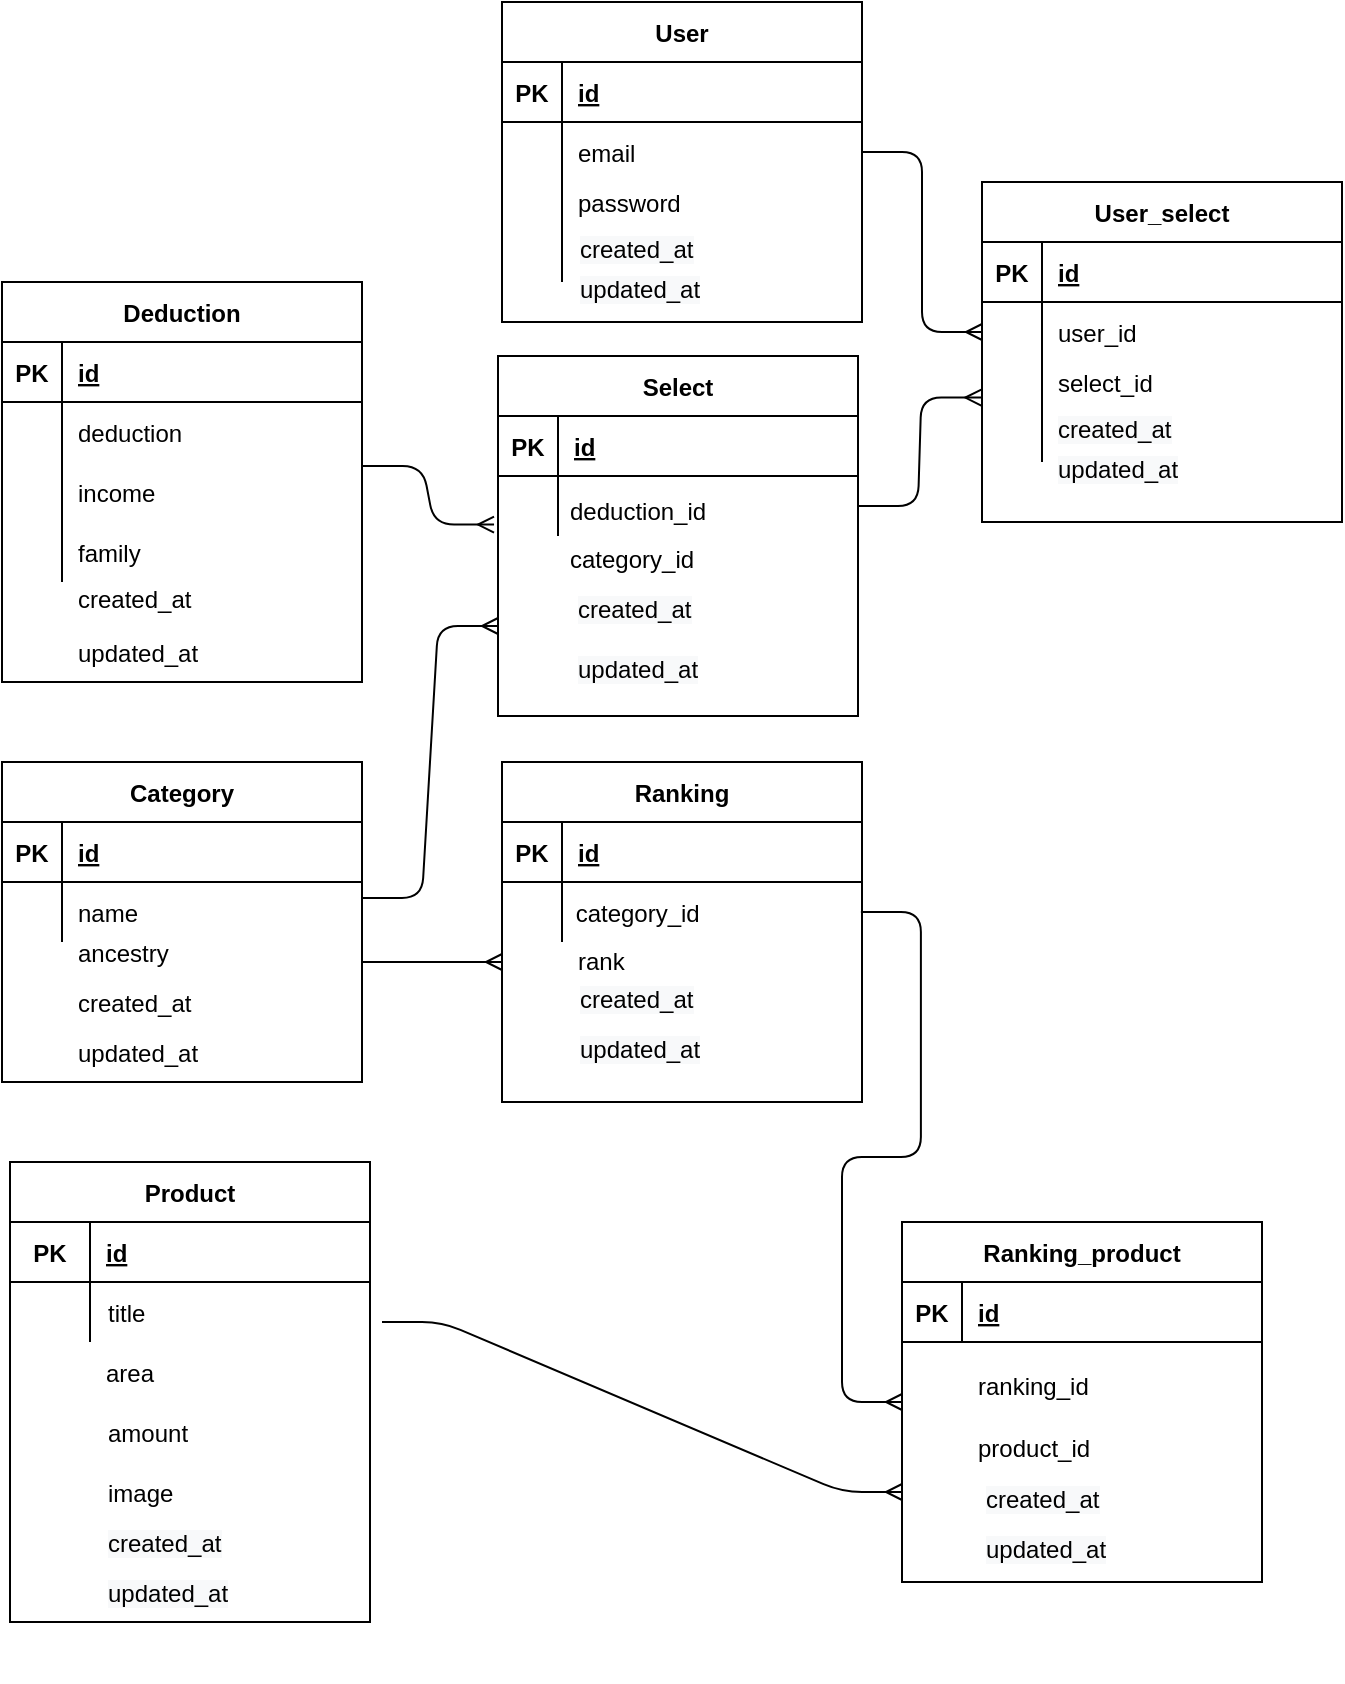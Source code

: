 <mxfile version="14.2.3" type="github" pages="2">
  <diagram id="Sc9eVE7FiQSjsAITGZLR" name="ページ1">
    <mxGraphModel dx="925" dy="511" grid="1" gridSize="10" guides="1" tooltips="1" connect="1" arrows="1" fold="1" page="1" pageScale="1" pageWidth="827" pageHeight="1169" math="0" shadow="0">
      <root>
        <mxCell id="0" />
        <mxCell id="1" parent="0" />
        <mxCell id="hY_BONrY8RX8ZPucwuEK-36" value="" style="group" parent="1" vertex="1" connectable="0">
          <mxGeometry x="30" y="410" width="180" height="190" as="geometry" />
        </mxCell>
        <mxCell id="SePa-RYKo8hvdDxR-s6W-140" value="" style="group" vertex="1" connectable="0" parent="hY_BONrY8RX8ZPucwuEK-36">
          <mxGeometry width="180" height="160" as="geometry" />
        </mxCell>
        <mxCell id="9z4LvnD-65z1aTD6ECzE-81" value="Category" style="shape=table;startSize=30;container=1;collapsible=1;childLayout=tableLayout;fixedRows=1;rowLines=0;fontStyle=1;align=center;resizeLast=1;" parent="SePa-RYKo8hvdDxR-s6W-140" vertex="1">
          <mxGeometry width="180" height="160" as="geometry" />
        </mxCell>
        <mxCell id="9z4LvnD-65z1aTD6ECzE-82" value="" style="shape=partialRectangle;collapsible=0;dropTarget=0;pointerEvents=0;fillColor=none;top=0;left=0;bottom=1;right=0;points=[[0,0.5],[1,0.5]];portConstraint=eastwest;" parent="9z4LvnD-65z1aTD6ECzE-81" vertex="1">
          <mxGeometry y="30" width="180" height="30" as="geometry" />
        </mxCell>
        <mxCell id="9z4LvnD-65z1aTD6ECzE-83" value="PK" style="shape=partialRectangle;connectable=0;fillColor=none;top=0;left=0;bottom=0;right=0;fontStyle=1;overflow=hidden;" parent="9z4LvnD-65z1aTD6ECzE-82" vertex="1">
          <mxGeometry width="30" height="30" as="geometry" />
        </mxCell>
        <mxCell id="9z4LvnD-65z1aTD6ECzE-84" value="id" style="shape=partialRectangle;connectable=0;fillColor=none;top=0;left=0;bottom=0;right=0;align=left;spacingLeft=6;fontStyle=5;overflow=hidden;" parent="9z4LvnD-65z1aTD6ECzE-82" vertex="1">
          <mxGeometry x="30" width="150" height="30" as="geometry" />
        </mxCell>
        <mxCell id="9z4LvnD-65z1aTD6ECzE-85" value="" style="shape=partialRectangle;collapsible=0;dropTarget=0;pointerEvents=0;fillColor=none;top=0;left=0;bottom=0;right=0;points=[[0,0.5],[1,0.5]];portConstraint=eastwest;" parent="9z4LvnD-65z1aTD6ECzE-81" vertex="1">
          <mxGeometry y="60" width="180" height="30" as="geometry" />
        </mxCell>
        <mxCell id="9z4LvnD-65z1aTD6ECzE-86" value="" style="shape=partialRectangle;connectable=0;fillColor=none;top=0;left=0;bottom=0;right=0;editable=1;overflow=hidden;" parent="9z4LvnD-65z1aTD6ECzE-85" vertex="1">
          <mxGeometry width="30" height="30" as="geometry" />
        </mxCell>
        <mxCell id="9z4LvnD-65z1aTD6ECzE-87" value="name" style="shape=partialRectangle;connectable=0;fillColor=none;top=0;left=0;bottom=0;right=0;align=left;spacingLeft=6;overflow=hidden;" parent="9z4LvnD-65z1aTD6ECzE-85" vertex="1">
          <mxGeometry x="30" width="150" height="30" as="geometry" />
        </mxCell>
        <mxCell id="SePa-RYKo8hvdDxR-s6W-6" value="ancestry" style="shape=partialRectangle;connectable=0;fillColor=none;top=0;left=0;bottom=0;right=0;align=left;spacingLeft=6;overflow=hidden;" vertex="1" parent="SePa-RYKo8hvdDxR-s6W-140">
          <mxGeometry x="30" y="80" width="150" height="30" as="geometry" />
        </mxCell>
        <mxCell id="SePa-RYKo8hvdDxR-s6W-8" value="created_at" style="shape=partialRectangle;connectable=0;fillColor=none;top=0;left=0;bottom=0;right=0;align=left;spacingLeft=6;overflow=hidden;" vertex="1" parent="SePa-RYKo8hvdDxR-s6W-140">
          <mxGeometry x="30" y="110" width="150" height="20" as="geometry" />
        </mxCell>
        <mxCell id="SePa-RYKo8hvdDxR-s6W-9" value="updated_at" style="shape=partialRectangle;connectable=0;fillColor=none;top=0;left=0;bottom=0;right=0;align=left;spacingLeft=6;overflow=hidden;" vertex="1" parent="SePa-RYKo8hvdDxR-s6W-140">
          <mxGeometry x="30" y="135" width="150" height="20" as="geometry" />
        </mxCell>
        <mxCell id="hY_BONrY8RX8ZPucwuEK-45" value="" style="edgeStyle=entityRelationEdgeStyle;fontSize=12;html=1;endArrow=ERmany;" parent="1" edge="1">
          <mxGeometry width="100" height="100" relative="1" as="geometry">
            <mxPoint x="210" y="510" as="sourcePoint" />
            <mxPoint x="280" y="510" as="targetPoint" />
          </mxGeometry>
        </mxCell>
        <mxCell id="hY_BONrY8RX8ZPucwuEK-59" value="" style="edgeStyle=entityRelationEdgeStyle;fontSize=12;html=1;endArrow=ERmany;entryX=0;entryY=0.75;entryDx=0;entryDy=0;" parent="1" target="SePa-RYKo8hvdDxR-s6W-34" edge="1">
          <mxGeometry width="100" height="100" relative="1" as="geometry">
            <mxPoint x="220" y="690" as="sourcePoint" />
            <mxPoint x="390" y="710" as="targetPoint" />
          </mxGeometry>
        </mxCell>
        <mxCell id="hY_BONrY8RX8ZPucwuEK-77" value="" style="group" parent="1" vertex="1" connectable="0">
          <mxGeometry x="35" y="610" width="180" height="260" as="geometry" />
        </mxCell>
        <mxCell id="SePa-RYKo8hvdDxR-s6W-139" value="" style="group" vertex="1" connectable="0" parent="hY_BONrY8RX8ZPucwuEK-77">
          <mxGeometry x="-1" width="181" height="232" as="geometry" />
        </mxCell>
        <mxCell id="hY_BONrY8RX8ZPucwuEK-67" value="Product" style="shape=table;startSize=30;container=1;collapsible=1;childLayout=tableLayout;fixedRows=1;rowLines=0;fontStyle=1;align=center;resizeLast=1;" parent="SePa-RYKo8hvdDxR-s6W-139" vertex="1">
          <mxGeometry width="180" height="230" as="geometry" />
        </mxCell>
        <mxCell id="hY_BONrY8RX8ZPucwuEK-68" value="" style="shape=partialRectangle;collapsible=0;dropTarget=0;pointerEvents=0;fillColor=none;top=0;left=0;bottom=1;right=0;points=[[0,0.5],[1,0.5]];portConstraint=eastwest;" parent="hY_BONrY8RX8ZPucwuEK-67" vertex="1">
          <mxGeometry y="30" width="180" height="30" as="geometry" />
        </mxCell>
        <mxCell id="hY_BONrY8RX8ZPucwuEK-69" value="PK" style="shape=partialRectangle;connectable=0;fillColor=none;top=0;left=0;bottom=0;right=0;fontStyle=1;overflow=hidden;" parent="hY_BONrY8RX8ZPucwuEK-68" vertex="1">
          <mxGeometry width="40" height="30" as="geometry" />
        </mxCell>
        <mxCell id="hY_BONrY8RX8ZPucwuEK-70" value="id" style="shape=partialRectangle;connectable=0;fillColor=none;top=0;left=0;bottom=0;right=0;align=left;spacingLeft=6;fontStyle=5;overflow=hidden;" parent="hY_BONrY8RX8ZPucwuEK-68" vertex="1">
          <mxGeometry x="40" width="140" height="30" as="geometry" />
        </mxCell>
        <mxCell id="hY_BONrY8RX8ZPucwuEK-71" value="" style="shape=partialRectangle;collapsible=0;dropTarget=0;pointerEvents=0;fillColor=none;top=0;left=0;bottom=0;right=0;points=[[0,0.5],[1,0.5]];portConstraint=eastwest;" parent="hY_BONrY8RX8ZPucwuEK-67" vertex="1">
          <mxGeometry y="60" width="180" height="30" as="geometry" />
        </mxCell>
        <mxCell id="hY_BONrY8RX8ZPucwuEK-72" value="" style="shape=partialRectangle;connectable=0;fillColor=none;top=0;left=0;bottom=0;right=0;editable=1;overflow=hidden;" parent="hY_BONrY8RX8ZPucwuEK-71" vertex="1">
          <mxGeometry width="40" height="30" as="geometry" />
        </mxCell>
        <mxCell id="hY_BONrY8RX8ZPucwuEK-73" value="" style="shape=partialRectangle;connectable=0;fillColor=none;top=0;left=0;bottom=0;right=0;align=left;spacingLeft=6;overflow=hidden;" parent="hY_BONrY8RX8ZPucwuEK-71" vertex="1">
          <mxGeometry x="40" width="140" height="30" as="geometry" />
        </mxCell>
        <mxCell id="hY_BONrY8RX8ZPucwuEK-74" value="area" style="shape=partialRectangle;connectable=0;fillColor=none;top=0;left=0;bottom=0;right=0;align=left;spacingLeft=6;overflow=hidden;" parent="SePa-RYKo8hvdDxR-s6W-139" vertex="1">
          <mxGeometry x="40" y="90" width="140" height="30" as="geometry" />
        </mxCell>
        <mxCell id="hY_BONrY8RX8ZPucwuEK-75" value="amount" style="shape=partialRectangle;connectable=0;fillColor=none;top=0;left=0;bottom=0;right=0;align=left;spacingLeft=6;overflow=hidden;" parent="SePa-RYKo8hvdDxR-s6W-139" vertex="1">
          <mxGeometry x="41" y="120" width="140" height="30" as="geometry" />
        </mxCell>
        <mxCell id="hY_BONrY8RX8ZPucwuEK-76" value="image" style="shape=partialRectangle;connectable=0;fillColor=none;top=0;left=0;bottom=0;right=0;align=left;spacingLeft=6;overflow=hidden;" parent="SePa-RYKo8hvdDxR-s6W-139" vertex="1">
          <mxGeometry x="41" y="150" width="140" height="30" as="geometry" />
        </mxCell>
        <mxCell id="hY_BONrY8RX8ZPucwuEK-79" value="title" style="shape=partialRectangle;connectable=0;fillColor=none;top=0;left=0;bottom=0;right=0;align=left;spacingLeft=6;overflow=hidden;" parent="SePa-RYKo8hvdDxR-s6W-139" vertex="1">
          <mxGeometry x="41" y="60" width="140" height="30" as="geometry" />
        </mxCell>
        <mxCell id="SePa-RYKo8hvdDxR-s6W-132" value="&lt;meta charset=&quot;utf-8&quot;&gt;&lt;span style=&quot;color: rgb(0, 0, 0); font-family: helvetica; font-size: 12px; font-style: normal; font-weight: 400; letter-spacing: normal; text-align: left; text-indent: 0px; text-transform: none; word-spacing: 0px; background-color: rgb(248, 249, 250); display: inline; float: none;&quot;&gt;created_at&lt;/span&gt;" style="text;whiteSpace=wrap;html=1;" vertex="1" parent="SePa-RYKo8hvdDxR-s6W-139">
          <mxGeometry x="47" y="177" width="80" height="30" as="geometry" />
        </mxCell>
        <mxCell id="SePa-RYKo8hvdDxR-s6W-133" value="&lt;span style=&quot;color: rgb(0 , 0 , 0) ; font-family: &amp;#34;helvetica&amp;#34; ; font-size: 12px ; font-style: normal ; font-weight: 400 ; letter-spacing: normal ; text-align: left ; text-indent: 0px ; text-transform: none ; word-spacing: 0px ; background-color: rgb(248 , 249 , 250) ; display: inline ; float: none&quot;&gt;updated_at&lt;/span&gt;" style="text;whiteSpace=wrap;html=1;" vertex="1" parent="SePa-RYKo8hvdDxR-s6W-139">
          <mxGeometry x="47" y="202" width="80" height="30" as="geometry" />
        </mxCell>
        <mxCell id="SePa-RYKo8hvdDxR-s6W-43" value="" style="group" vertex="1" connectable="0" parent="1">
          <mxGeometry x="480" y="650" width="180" height="170" as="geometry" />
        </mxCell>
        <mxCell id="SePa-RYKo8hvdDxR-s6W-45" value="" style="group" vertex="1" connectable="0" parent="SePa-RYKo8hvdDxR-s6W-43">
          <mxGeometry y="-10" width="180" height="180" as="geometry" />
        </mxCell>
        <mxCell id="SePa-RYKo8hvdDxR-s6W-33" value="" style="group" vertex="1" connectable="0" parent="SePa-RYKo8hvdDxR-s6W-45">
          <mxGeometry y="30" width="180" height="109" as="geometry" />
        </mxCell>
        <mxCell id="SePa-RYKo8hvdDxR-s6W-41" value="ranking_id" style="shape=partialRectangle;connectable=0;fillColor=none;top=0;left=0;bottom=0;right=0;align=left;spacingLeft=6;overflow=hidden;" vertex="1" parent="SePa-RYKo8hvdDxR-s6W-33">
          <mxGeometry x="30" y="39.635" width="150" height="23.357" as="geometry" />
        </mxCell>
        <mxCell id="SePa-RYKo8hvdDxR-s6W-42" value="product_id" style="shape=partialRectangle;connectable=0;fillColor=none;top=0;left=0;bottom=0;right=0;align=left;spacingLeft=6;overflow=hidden;" vertex="1" parent="SePa-RYKo8hvdDxR-s6W-33">
          <mxGeometry x="30" y="70.85" width="150" height="23.357" as="geometry" />
        </mxCell>
        <mxCell id="SePa-RYKo8hvdDxR-s6W-34" value="Ranking_product" style="shape=table;startSize=30;container=1;collapsible=1;childLayout=tableLayout;fixedRows=1;rowLines=0;fontStyle=1;align=center;resizeLast=1;" vertex="1" parent="SePa-RYKo8hvdDxR-s6W-45">
          <mxGeometry width="180" height="180" as="geometry" />
        </mxCell>
        <mxCell id="SePa-RYKo8hvdDxR-s6W-35" value="" style="shape=partialRectangle;collapsible=0;dropTarget=0;pointerEvents=0;fillColor=none;top=0;left=0;bottom=1;right=0;points=[[0,0.5],[1,0.5]];portConstraint=eastwest;" vertex="1" parent="SePa-RYKo8hvdDxR-s6W-34">
          <mxGeometry y="30" width="180" height="30" as="geometry" />
        </mxCell>
        <mxCell id="SePa-RYKo8hvdDxR-s6W-36" value="PK" style="shape=partialRectangle;connectable=0;fillColor=none;top=0;left=0;bottom=0;right=0;fontStyle=1;overflow=hidden;" vertex="1" parent="SePa-RYKo8hvdDxR-s6W-35">
          <mxGeometry width="30" height="30" as="geometry" />
        </mxCell>
        <mxCell id="SePa-RYKo8hvdDxR-s6W-37" value="id" style="shape=partialRectangle;connectable=0;fillColor=none;top=0;left=0;bottom=0;right=0;align=left;spacingLeft=6;fontStyle=5;overflow=hidden;" vertex="1" parent="SePa-RYKo8hvdDxR-s6W-35">
          <mxGeometry x="30" width="150" height="30" as="geometry" />
        </mxCell>
        <mxCell id="SePa-RYKo8hvdDxR-s6W-125" value="&lt;meta charset=&quot;utf-8&quot;&gt;&lt;span style=&quot;color: rgb(0, 0, 0); font-family: helvetica; font-size: 12px; font-style: normal; font-weight: 400; letter-spacing: normal; text-align: left; text-indent: 0px; text-transform: none; word-spacing: 0px; background-color: rgb(248, 249, 250); display: inline; float: none;&quot;&gt;created_at&lt;/span&gt;" style="text;whiteSpace=wrap;html=1;" vertex="1" parent="SePa-RYKo8hvdDxR-s6W-45">
          <mxGeometry x="40" y="125" width="80" height="30" as="geometry" />
        </mxCell>
        <mxCell id="SePa-RYKo8hvdDxR-s6W-126" value="&lt;span style=&quot;color: rgb(0 , 0 , 0) ; font-family: &amp;#34;helvetica&amp;#34; ; font-size: 12px ; font-style: normal ; font-weight: 400 ; letter-spacing: normal ; text-align: left ; text-indent: 0px ; text-transform: none ; word-spacing: 0px ; background-color: rgb(248 , 249 , 250) ; display: inline ; float: none&quot;&gt;updated_at&lt;/span&gt;" style="text;whiteSpace=wrap;html=1;" vertex="1" parent="SePa-RYKo8hvdDxR-s6W-45">
          <mxGeometry x="40" y="150" width="80" height="30" as="geometry" />
        </mxCell>
        <mxCell id="SePa-RYKo8hvdDxR-s6W-47" value="" style="edgeStyle=entityRelationEdgeStyle;fontSize=12;html=1;endArrow=ERmany;entryX=0;entryY=0.5;entryDx=0;entryDy=0;" edge="1" parent="1" source="hY_BONrY8RX8ZPucwuEK-41" target="SePa-RYKo8hvdDxR-s6W-34">
          <mxGeometry width="100" height="100" relative="1" as="geometry">
            <mxPoint x="380" y="560" as="sourcePoint" />
            <mxPoint x="630" y="475" as="targetPoint" />
          </mxGeometry>
        </mxCell>
        <mxCell id="SePa-RYKo8hvdDxR-s6W-49" value="" style="group" vertex="1" connectable="0" parent="1">
          <mxGeometry x="30" y="170" width="180" height="200" as="geometry" />
        </mxCell>
        <mxCell id="SePa-RYKo8hvdDxR-s6W-50" value="Deduction" style="shape=table;startSize=30;container=1;collapsible=1;childLayout=tableLayout;fixedRows=1;rowLines=0;fontStyle=1;align=center;resizeLast=1;" vertex="1" parent="SePa-RYKo8hvdDxR-s6W-49">
          <mxGeometry width="180" height="200" as="geometry" />
        </mxCell>
        <mxCell id="SePa-RYKo8hvdDxR-s6W-51" value="" style="shape=partialRectangle;collapsible=0;dropTarget=0;pointerEvents=0;fillColor=none;top=0;left=0;bottom=1;right=0;points=[[0,0.5],[1,0.5]];portConstraint=eastwest;" vertex="1" parent="SePa-RYKo8hvdDxR-s6W-50">
          <mxGeometry y="30" width="180" height="30" as="geometry" />
        </mxCell>
        <mxCell id="SePa-RYKo8hvdDxR-s6W-52" value="PK" style="shape=partialRectangle;connectable=0;fillColor=none;top=0;left=0;bottom=0;right=0;fontStyle=1;overflow=hidden;" vertex="1" parent="SePa-RYKo8hvdDxR-s6W-51">
          <mxGeometry width="30" height="30" as="geometry" />
        </mxCell>
        <mxCell id="SePa-RYKo8hvdDxR-s6W-53" value="id" style="shape=partialRectangle;connectable=0;fillColor=none;top=0;left=0;bottom=0;right=0;align=left;spacingLeft=6;fontStyle=5;overflow=hidden;" vertex="1" parent="SePa-RYKo8hvdDxR-s6W-51">
          <mxGeometry x="30" width="150" height="30" as="geometry" />
        </mxCell>
        <mxCell id="SePa-RYKo8hvdDxR-s6W-54" value="" style="shape=partialRectangle;collapsible=0;dropTarget=0;pointerEvents=0;fillColor=none;top=0;left=0;bottom=0;right=0;points=[[0,0.5],[1,0.5]];portConstraint=eastwest;" vertex="1" parent="SePa-RYKo8hvdDxR-s6W-50">
          <mxGeometry y="60" width="180" height="30" as="geometry" />
        </mxCell>
        <mxCell id="SePa-RYKo8hvdDxR-s6W-55" value="" style="shape=partialRectangle;connectable=0;fillColor=none;top=0;left=0;bottom=0;right=0;editable=1;overflow=hidden;" vertex="1" parent="SePa-RYKo8hvdDxR-s6W-54">
          <mxGeometry width="30" height="30" as="geometry" />
        </mxCell>
        <mxCell id="SePa-RYKo8hvdDxR-s6W-56" value="deduction" style="shape=partialRectangle;connectable=0;fillColor=none;top=0;left=0;bottom=0;right=0;align=left;spacingLeft=6;overflow=hidden;" vertex="1" parent="SePa-RYKo8hvdDxR-s6W-54">
          <mxGeometry x="30" width="150" height="30" as="geometry" />
        </mxCell>
        <mxCell id="SePa-RYKo8hvdDxR-s6W-57" value="" style="shape=partialRectangle;collapsible=0;dropTarget=0;pointerEvents=0;fillColor=none;top=0;left=0;bottom=0;right=0;points=[[0,0.5],[1,0.5]];portConstraint=eastwest;" vertex="1" parent="SePa-RYKo8hvdDxR-s6W-50">
          <mxGeometry y="90" width="180" height="30" as="geometry" />
        </mxCell>
        <mxCell id="SePa-RYKo8hvdDxR-s6W-58" value="" style="shape=partialRectangle;connectable=0;fillColor=none;top=0;left=0;bottom=0;right=0;editable=1;overflow=hidden;" vertex="1" parent="SePa-RYKo8hvdDxR-s6W-57">
          <mxGeometry width="30" height="30" as="geometry" />
        </mxCell>
        <mxCell id="SePa-RYKo8hvdDxR-s6W-59" value="income" style="shape=partialRectangle;connectable=0;fillColor=none;top=0;left=0;bottom=0;right=0;align=left;spacingLeft=6;overflow=hidden;" vertex="1" parent="SePa-RYKo8hvdDxR-s6W-57">
          <mxGeometry x="30" width="150" height="30" as="geometry" />
        </mxCell>
        <mxCell id="SePa-RYKo8hvdDxR-s6W-60" value="" style="shape=partialRectangle;collapsible=0;dropTarget=0;pointerEvents=0;fillColor=none;top=0;left=0;bottom=0;right=0;points=[[0,0.5],[1,0.5]];portConstraint=eastwest;" vertex="1" parent="SePa-RYKo8hvdDxR-s6W-50">
          <mxGeometry y="120" width="180" height="30" as="geometry" />
        </mxCell>
        <mxCell id="SePa-RYKo8hvdDxR-s6W-61" value="" style="shape=partialRectangle;connectable=0;fillColor=none;top=0;left=0;bottom=0;right=0;editable=1;overflow=hidden;" vertex="1" parent="SePa-RYKo8hvdDxR-s6W-60">
          <mxGeometry width="30" height="30" as="geometry" />
        </mxCell>
        <mxCell id="SePa-RYKo8hvdDxR-s6W-62" value="" style="shape=partialRectangle;connectable=0;fillColor=none;top=0;left=0;bottom=0;right=0;align=left;spacingLeft=6;overflow=hidden;" vertex="1" parent="SePa-RYKo8hvdDxR-s6W-60">
          <mxGeometry x="30" width="150" height="30" as="geometry" />
        </mxCell>
        <mxCell id="SePa-RYKo8hvdDxR-s6W-63" value="" style="shape=partialRectangle;collapsible=0;dropTarget=0;pointerEvents=0;fillColor=none;top=0;left=0;bottom=0;right=0;points=[[0,0.5],[1,0.5]];portConstraint=eastwest;" vertex="1" parent="SePa-RYKo8hvdDxR-s6W-49">
          <mxGeometry y="120" width="180" height="30" as="geometry" />
        </mxCell>
        <mxCell id="SePa-RYKo8hvdDxR-s6W-64" value="" style="shape=partialRectangle;connectable=0;fillColor=none;top=0;left=0;bottom=0;right=0;editable=1;overflow=hidden;" vertex="1" parent="SePa-RYKo8hvdDxR-s6W-63">
          <mxGeometry width="30" height="30" as="geometry" />
        </mxCell>
        <mxCell id="SePa-RYKo8hvdDxR-s6W-65" value="family" style="shape=partialRectangle;connectable=0;fillColor=none;top=0;left=0;bottom=0;right=0;align=left;spacingLeft=6;overflow=hidden;" vertex="1" parent="SePa-RYKo8hvdDxR-s6W-63">
          <mxGeometry x="30" width="150" height="30" as="geometry" />
        </mxCell>
        <mxCell id="SePa-RYKo8hvdDxR-s6W-66" value="" style="shape=partialRectangle;collapsible=0;dropTarget=0;pointerEvents=0;fillColor=none;top=0;left=0;bottom=0;right=0;points=[[0,0.5],[1,0.5]];portConstraint=eastwest;" vertex="1" parent="SePa-RYKo8hvdDxR-s6W-49">
          <mxGeometry y="150" width="180" height="30" as="geometry" />
        </mxCell>
        <mxCell id="SePa-RYKo8hvdDxR-s6W-67" value="" style="shape=partialRectangle;connectable=0;fillColor=none;top=0;left=0;bottom=0;right=0;editable=1;overflow=hidden;" vertex="1" parent="SePa-RYKo8hvdDxR-s6W-66">
          <mxGeometry width="30" height="30" as="geometry" />
        </mxCell>
        <mxCell id="SePa-RYKo8hvdDxR-s6W-68" value="created_at" style="shape=partialRectangle;connectable=0;fillColor=none;top=0;left=0;bottom=0;right=0;align=left;spacingLeft=6;overflow=hidden;" vertex="1" parent="SePa-RYKo8hvdDxR-s6W-66">
          <mxGeometry x="30" y="-7" width="150" height="30" as="geometry" />
        </mxCell>
        <mxCell id="SePa-RYKo8hvdDxR-s6W-69" value="" style="shape=partialRectangle;collapsible=0;dropTarget=0;pointerEvents=0;fillColor=none;top=0;left=0;bottom=0;right=0;points=[[0,0.5],[1,0.5]];portConstraint=eastwest;" vertex="1" parent="SePa-RYKo8hvdDxR-s6W-49">
          <mxGeometry y="170" width="180" height="30" as="geometry" />
        </mxCell>
        <mxCell id="SePa-RYKo8hvdDxR-s6W-70" value="" style="shape=partialRectangle;connectable=0;fillColor=none;top=0;left=0;bottom=0;right=0;editable=1;overflow=hidden;" vertex="1" parent="SePa-RYKo8hvdDxR-s6W-69">
          <mxGeometry width="30" height="30" as="geometry" />
        </mxCell>
        <mxCell id="SePa-RYKo8hvdDxR-s6W-71" value="updated_at" style="shape=partialRectangle;connectable=0;fillColor=none;top=0;left=0;bottom=0;right=0;align=left;spacingLeft=6;overflow=hidden;" vertex="1" parent="SePa-RYKo8hvdDxR-s6W-69">
          <mxGeometry x="30" width="150" height="30" as="geometry" />
        </mxCell>
        <mxCell id="SePa-RYKo8hvdDxR-s6W-72" value="" style="edgeStyle=entityRelationEdgeStyle;fontSize=12;html=1;endArrow=ERmany;entryX=0;entryY=0.75;entryDx=0;entryDy=0;" edge="1" parent="1" target="hY_BONrY8RX8ZPucwuEK-28">
          <mxGeometry width="100" height="100" relative="1" as="geometry">
            <mxPoint x="210" y="478" as="sourcePoint" />
            <mxPoint x="650" y="465" as="targetPoint" />
          </mxGeometry>
        </mxCell>
        <mxCell id="SePa-RYKo8hvdDxR-s6W-73" value="" style="edgeStyle=entityRelationEdgeStyle;fontSize=12;html=1;endArrow=ERmany;entryX=-0.011;entryY=0.81;entryDx=0;entryDy=0;exitX=1.002;exitY=0.065;exitDx=0;exitDy=0;exitPerimeter=0;entryPerimeter=0;" edge="1" parent="1" source="SePa-RYKo8hvdDxR-s6W-57" target="hY_BONrY8RX8ZPucwuEK-32">
          <mxGeometry width="100" height="100" relative="1" as="geometry">
            <mxPoint x="560" y="410" as="sourcePoint" />
            <mxPoint x="614" y="257" as="targetPoint" />
          </mxGeometry>
        </mxCell>
        <mxCell id="SePa-RYKo8hvdDxR-s6W-74" value="" style="group" vertex="1" connectable="0" parent="1">
          <mxGeometry x="276" y="207" width="182" height="180" as="geometry" />
        </mxCell>
        <mxCell id="SePa-RYKo8hvdDxR-s6W-31" value="" style="group" vertex="1" connectable="0" parent="SePa-RYKo8hvdDxR-s6W-74">
          <mxGeometry y="-10" width="180" height="183" as="geometry" />
        </mxCell>
        <mxCell id="hY_BONrY8RX8ZPucwuEK-35" value="deduction_id" style="shape=partialRectangle;connectable=0;fillColor=none;top=0;left=0;bottom=0;right=0;align=left;spacingLeft=6;overflow=hidden;" parent="SePa-RYKo8hvdDxR-s6W-31" vertex="1">
          <mxGeometry x="30" y="69.714" width="150" height="34.286" as="geometry" />
        </mxCell>
        <mxCell id="hY_BONrY8RX8ZPucwuEK-46" value="category_id" style="shape=partialRectangle;connectable=0;fillColor=none;top=0;left=0;bottom=0;right=0;align=left;spacingLeft=6;overflow=hidden;" parent="SePa-RYKo8hvdDxR-s6W-31" vertex="1">
          <mxGeometry x="30" y="94" width="150" height="34.286" as="geometry" />
        </mxCell>
        <mxCell id="SePa-RYKo8hvdDxR-s6W-93" value="&lt;meta charset=&quot;utf-8&quot;&gt;&lt;span style=&quot;color: rgb(0, 0, 0); font-family: helvetica; font-size: 12px; font-style: normal; font-weight: 400; letter-spacing: normal; text-align: left; text-indent: 0px; text-transform: none; word-spacing: 0px; background-color: rgb(248, 249, 250); display: inline; float: none;&quot;&gt;updated_at&lt;/span&gt;" style="text;whiteSpace=wrap;html=1;" vertex="1" parent="SePa-RYKo8hvdDxR-s6W-31">
          <mxGeometry x="40" y="153" width="90" height="30" as="geometry" />
        </mxCell>
        <mxCell id="SePa-RYKo8hvdDxR-s6W-94" value="&lt;span style=&quot;color: rgb(0 , 0 , 0) ; font-family: &amp;#34;helvetica&amp;#34; ; font-size: 12px ; font-style: normal ; font-weight: 400 ; letter-spacing: normal ; text-align: left ; text-indent: 0px ; text-transform: none ; word-spacing: 0px ; background-color: rgb(248 , 249 , 250) ; display: inline ; float: none&quot;&gt;created_at&lt;/span&gt;" style="text;whiteSpace=wrap;html=1;" vertex="1" parent="SePa-RYKo8hvdDxR-s6W-31">
          <mxGeometry x="40" y="123" width="90" height="30" as="geometry" />
        </mxCell>
        <mxCell id="hY_BONrY8RX8ZPucwuEK-28" value="Select" style="shape=table;startSize=30;container=1;collapsible=1;childLayout=tableLayout;fixedRows=1;rowLines=0;fontStyle=1;align=center;resizeLast=1;" parent="SePa-RYKo8hvdDxR-s6W-74" vertex="1">
          <mxGeometry x="2" width="180" height="180" as="geometry" />
        </mxCell>
        <mxCell id="hY_BONrY8RX8ZPucwuEK-29" value="" style="shape=partialRectangle;collapsible=0;dropTarget=0;pointerEvents=0;fillColor=none;top=0;left=0;bottom=1;right=0;points=[[0,0.5],[1,0.5]];portConstraint=eastwest;" parent="hY_BONrY8RX8ZPucwuEK-28" vertex="1">
          <mxGeometry y="30" width="180" height="30" as="geometry" />
        </mxCell>
        <mxCell id="hY_BONrY8RX8ZPucwuEK-30" value="PK" style="shape=partialRectangle;connectable=0;fillColor=none;top=0;left=0;bottom=0;right=0;fontStyle=1;overflow=hidden;" parent="hY_BONrY8RX8ZPucwuEK-29" vertex="1">
          <mxGeometry width="30" height="30" as="geometry" />
        </mxCell>
        <mxCell id="hY_BONrY8RX8ZPucwuEK-31" value="id" style="shape=partialRectangle;connectable=0;fillColor=none;top=0;left=0;bottom=0;right=0;align=left;spacingLeft=6;fontStyle=5;overflow=hidden;" parent="hY_BONrY8RX8ZPucwuEK-29" vertex="1">
          <mxGeometry x="30" width="150" height="30" as="geometry" />
        </mxCell>
        <mxCell id="hY_BONrY8RX8ZPucwuEK-32" value="" style="shape=partialRectangle;collapsible=0;dropTarget=0;pointerEvents=0;fillColor=none;top=0;left=0;bottom=0;right=0;points=[[0,0.5],[1,0.5]];portConstraint=eastwest;" parent="hY_BONrY8RX8ZPucwuEK-28" vertex="1">
          <mxGeometry y="60" width="180" height="30" as="geometry" />
        </mxCell>
        <mxCell id="hY_BONrY8RX8ZPucwuEK-33" value="" style="shape=partialRectangle;connectable=0;fillColor=none;top=0;left=0;bottom=0;right=0;editable=1;overflow=hidden;" parent="hY_BONrY8RX8ZPucwuEK-32" vertex="1">
          <mxGeometry width="30" height="30" as="geometry" />
        </mxCell>
        <mxCell id="hY_BONrY8RX8ZPucwuEK-34" value="" style="shape=partialRectangle;connectable=0;fillColor=none;top=0;left=0;bottom=0;right=0;align=left;spacingLeft=6;overflow=hidden;" parent="hY_BONrY8RX8ZPucwuEK-32" vertex="1">
          <mxGeometry x="30" width="150" height="30" as="geometry" />
        </mxCell>
        <mxCell id="SePa-RYKo8hvdDxR-s6W-88" value="" style="edgeStyle=entityRelationEdgeStyle;fontSize=12;html=1;endArrow=ERmany;entryX=0;entryY=0.5;entryDx=0;entryDy=0;exitX=1;exitY=0.5;exitDx=0;exitDy=0;" edge="1" parent="1" source="SePa-RYKo8hvdDxR-s6W-15" target="SePa-RYKo8hvdDxR-s6W-79">
          <mxGeometry width="100" height="100" relative="1" as="geometry">
            <mxPoint x="700" y="320" as="sourcePoint" />
            <mxPoint x="766.66" y="362.35" as="targetPoint" />
          </mxGeometry>
        </mxCell>
        <mxCell id="SePa-RYKo8hvdDxR-s6W-89" value="" style="edgeStyle=entityRelationEdgeStyle;fontSize=12;html=1;endArrow=ERmany;entryX=-0.002;entryY=-0.073;entryDx=0;entryDy=0;exitX=1;exitY=0.5;exitDx=0;exitDy=0;entryPerimeter=0;" edge="1" parent="1" source="hY_BONrY8RX8ZPucwuEK-32" target="SePa-RYKo8hvdDxR-s6W-85">
          <mxGeometry width="100" height="100" relative="1" as="geometry">
            <mxPoint x="560" y="340" as="sourcePoint" />
            <mxPoint x="620" y="430.0" as="targetPoint" />
          </mxGeometry>
        </mxCell>
        <mxCell id="SePa-RYKo8hvdDxR-s6W-136" value="" style="group" vertex="1" connectable="0" parent="1">
          <mxGeometry x="520" y="120" width="180" height="170" as="geometry" />
        </mxCell>
        <mxCell id="SePa-RYKo8hvdDxR-s6W-75" value="User_select" style="shape=table;startSize=30;container=1;collapsible=1;childLayout=tableLayout;fixedRows=1;rowLines=0;fontStyle=1;align=center;resizeLast=1;" vertex="1" parent="SePa-RYKo8hvdDxR-s6W-136">
          <mxGeometry width="180" height="170" as="geometry" />
        </mxCell>
        <mxCell id="SePa-RYKo8hvdDxR-s6W-76" value="" style="shape=partialRectangle;collapsible=0;dropTarget=0;pointerEvents=0;fillColor=none;top=0;left=0;bottom=1;right=0;points=[[0,0.5],[1,0.5]];portConstraint=eastwest;" vertex="1" parent="SePa-RYKo8hvdDxR-s6W-75">
          <mxGeometry y="30" width="180" height="30" as="geometry" />
        </mxCell>
        <mxCell id="SePa-RYKo8hvdDxR-s6W-77" value="PK" style="shape=partialRectangle;connectable=0;fillColor=none;top=0;left=0;bottom=0;right=0;fontStyle=1;overflow=hidden;" vertex="1" parent="SePa-RYKo8hvdDxR-s6W-76">
          <mxGeometry width="30" height="30" as="geometry" />
        </mxCell>
        <mxCell id="SePa-RYKo8hvdDxR-s6W-78" value="id" style="shape=partialRectangle;connectable=0;fillColor=none;top=0;left=0;bottom=0;right=0;align=left;spacingLeft=6;fontStyle=5;overflow=hidden;" vertex="1" parent="SePa-RYKo8hvdDxR-s6W-76">
          <mxGeometry x="30" width="150" height="30" as="geometry" />
        </mxCell>
        <mxCell id="SePa-RYKo8hvdDxR-s6W-79" value="" style="shape=partialRectangle;collapsible=0;dropTarget=0;pointerEvents=0;fillColor=none;top=0;left=0;bottom=0;right=0;points=[[0,0.5],[1,0.5]];portConstraint=eastwest;" vertex="1" parent="SePa-RYKo8hvdDxR-s6W-75">
          <mxGeometry y="60" width="180" height="30" as="geometry" />
        </mxCell>
        <mxCell id="SePa-RYKo8hvdDxR-s6W-80" value="" style="shape=partialRectangle;connectable=0;fillColor=none;top=0;left=0;bottom=0;right=0;editable=1;overflow=hidden;" vertex="1" parent="SePa-RYKo8hvdDxR-s6W-79">
          <mxGeometry width="30" height="30" as="geometry" />
        </mxCell>
        <mxCell id="SePa-RYKo8hvdDxR-s6W-81" value="user_id" style="shape=partialRectangle;connectable=0;fillColor=none;top=0;left=0;bottom=0;right=0;align=left;spacingLeft=6;overflow=hidden;" vertex="1" parent="SePa-RYKo8hvdDxR-s6W-79">
          <mxGeometry x="30" width="150" height="30" as="geometry" />
        </mxCell>
        <mxCell id="SePa-RYKo8hvdDxR-s6W-82" value="" style="shape=partialRectangle;collapsible=0;dropTarget=0;pointerEvents=0;fillColor=none;top=0;left=0;bottom=0;right=0;points=[[0,0.5],[1,0.5]];portConstraint=eastwest;" vertex="1" parent="SePa-RYKo8hvdDxR-s6W-75">
          <mxGeometry y="90" width="180" height="20" as="geometry" />
        </mxCell>
        <mxCell id="SePa-RYKo8hvdDxR-s6W-83" value="" style="shape=partialRectangle;connectable=0;fillColor=none;top=0;left=0;bottom=0;right=0;editable=1;overflow=hidden;" vertex="1" parent="SePa-RYKo8hvdDxR-s6W-82">
          <mxGeometry width="30" height="20" as="geometry" />
        </mxCell>
        <mxCell id="SePa-RYKo8hvdDxR-s6W-84" value="select_id" style="shape=partialRectangle;connectable=0;fillColor=none;top=0;left=0;bottom=0;right=0;align=left;spacingLeft=6;overflow=hidden;" vertex="1" parent="SePa-RYKo8hvdDxR-s6W-82">
          <mxGeometry x="30" width="150" height="20" as="geometry" />
        </mxCell>
        <mxCell id="SePa-RYKo8hvdDxR-s6W-85" value="" style="shape=partialRectangle;collapsible=0;dropTarget=0;pointerEvents=0;fillColor=none;top=0;left=0;bottom=0;right=0;points=[[0,0.5],[1,0.5]];portConstraint=eastwest;" vertex="1" parent="SePa-RYKo8hvdDxR-s6W-75">
          <mxGeometry y="110" width="180" height="30" as="geometry" />
        </mxCell>
        <mxCell id="SePa-RYKo8hvdDxR-s6W-86" value="" style="shape=partialRectangle;connectable=0;fillColor=none;top=0;left=0;bottom=0;right=0;editable=1;overflow=hidden;" vertex="1" parent="SePa-RYKo8hvdDxR-s6W-85">
          <mxGeometry width="30" height="30" as="geometry" />
        </mxCell>
        <mxCell id="SePa-RYKo8hvdDxR-s6W-87" value="" style="shape=partialRectangle;connectable=0;fillColor=none;top=0;left=0;bottom=0;right=0;align=left;spacingLeft=6;overflow=hidden;" vertex="1" parent="SePa-RYKo8hvdDxR-s6W-85">
          <mxGeometry x="30" width="150" height="30" as="geometry" />
        </mxCell>
        <mxCell id="SePa-RYKo8hvdDxR-s6W-134" value="&lt;meta charset=&quot;utf-8&quot;&gt;&lt;span style=&quot;color: rgb(0, 0, 0); font-family: helvetica; font-size: 12px; font-style: normal; font-weight: 400; letter-spacing: normal; text-align: left; text-indent: 0px; text-transform: none; word-spacing: 0px; background-color: rgb(248, 249, 250); display: inline; float: none;&quot;&gt;created_at&lt;/span&gt;" style="text;whiteSpace=wrap;html=1;" vertex="1" parent="SePa-RYKo8hvdDxR-s6W-136">
          <mxGeometry x="36" y="110" width="80" height="30" as="geometry" />
        </mxCell>
        <mxCell id="SePa-RYKo8hvdDxR-s6W-135" value="&lt;span style=&quot;color: rgb(0 , 0 , 0) ; font-family: &amp;#34;helvetica&amp;#34; ; font-size: 12px ; font-style: normal ; font-weight: 400 ; letter-spacing: normal ; text-align: left ; text-indent: 0px ; text-transform: none ; word-spacing: 0px ; background-color: rgb(248 , 249 , 250) ; display: inline ; float: none&quot;&gt;updated_at&lt;/span&gt;" style="text;whiteSpace=wrap;html=1;" vertex="1" parent="SePa-RYKo8hvdDxR-s6W-136">
          <mxGeometry x="36" y="130" width="80" height="30" as="geometry" />
        </mxCell>
        <mxCell id="SePa-RYKo8hvdDxR-s6W-137" value="" style="group" vertex="1" connectable="0" parent="1">
          <mxGeometry x="280" y="30" width="180" height="160" as="geometry" />
        </mxCell>
        <mxCell id="SePa-RYKo8hvdDxR-s6W-11" value="User" style="shape=table;startSize=30;container=1;collapsible=1;childLayout=tableLayout;fixedRows=1;rowLines=0;fontStyle=1;align=center;resizeLast=1;" vertex="1" parent="SePa-RYKo8hvdDxR-s6W-137">
          <mxGeometry width="180" height="160" as="geometry" />
        </mxCell>
        <mxCell id="SePa-RYKo8hvdDxR-s6W-12" value="" style="shape=partialRectangle;collapsible=0;dropTarget=0;pointerEvents=0;fillColor=none;top=0;left=0;bottom=1;right=0;points=[[0,0.5],[1,0.5]];portConstraint=eastwest;" vertex="1" parent="SePa-RYKo8hvdDxR-s6W-11">
          <mxGeometry y="30" width="180" height="30" as="geometry" />
        </mxCell>
        <mxCell id="SePa-RYKo8hvdDxR-s6W-13" value="PK" style="shape=partialRectangle;connectable=0;fillColor=none;top=0;left=0;bottom=0;right=0;fontStyle=1;overflow=hidden;" vertex="1" parent="SePa-RYKo8hvdDxR-s6W-12">
          <mxGeometry width="30" height="30" as="geometry" />
        </mxCell>
        <mxCell id="SePa-RYKo8hvdDxR-s6W-14" value="id" style="shape=partialRectangle;connectable=0;fillColor=none;top=0;left=0;bottom=0;right=0;align=left;spacingLeft=6;fontStyle=5;overflow=hidden;" vertex="1" parent="SePa-RYKo8hvdDxR-s6W-12">
          <mxGeometry x="30" width="150" height="30" as="geometry" />
        </mxCell>
        <mxCell id="SePa-RYKo8hvdDxR-s6W-15" value="" style="shape=partialRectangle;collapsible=0;dropTarget=0;pointerEvents=0;fillColor=none;top=0;left=0;bottom=0;right=0;points=[[0,0.5],[1,0.5]];portConstraint=eastwest;" vertex="1" parent="SePa-RYKo8hvdDxR-s6W-11">
          <mxGeometry y="60" width="180" height="30" as="geometry" />
        </mxCell>
        <mxCell id="SePa-RYKo8hvdDxR-s6W-16" value="" style="shape=partialRectangle;connectable=0;fillColor=none;top=0;left=0;bottom=0;right=0;editable=1;overflow=hidden;" vertex="1" parent="SePa-RYKo8hvdDxR-s6W-15">
          <mxGeometry width="30" height="30" as="geometry" />
        </mxCell>
        <mxCell id="SePa-RYKo8hvdDxR-s6W-17" value="email" style="shape=partialRectangle;connectable=0;fillColor=none;top=0;left=0;bottom=0;right=0;align=left;spacingLeft=6;overflow=hidden;" vertex="1" parent="SePa-RYKo8hvdDxR-s6W-15">
          <mxGeometry x="30" width="150" height="30" as="geometry" />
        </mxCell>
        <mxCell id="SePa-RYKo8hvdDxR-s6W-18" value="" style="shape=partialRectangle;collapsible=0;dropTarget=0;pointerEvents=0;fillColor=none;top=0;left=0;bottom=0;right=0;points=[[0,0.5],[1,0.5]];portConstraint=eastwest;" vertex="1" parent="SePa-RYKo8hvdDxR-s6W-11">
          <mxGeometry y="90" width="180" height="20" as="geometry" />
        </mxCell>
        <mxCell id="SePa-RYKo8hvdDxR-s6W-19" value="" style="shape=partialRectangle;connectable=0;fillColor=none;top=0;left=0;bottom=0;right=0;editable=1;overflow=hidden;" vertex="1" parent="SePa-RYKo8hvdDxR-s6W-18">
          <mxGeometry width="30" height="20" as="geometry" />
        </mxCell>
        <mxCell id="SePa-RYKo8hvdDxR-s6W-20" value="password" style="shape=partialRectangle;connectable=0;fillColor=none;top=0;left=0;bottom=0;right=0;align=left;spacingLeft=6;overflow=hidden;" vertex="1" parent="SePa-RYKo8hvdDxR-s6W-18">
          <mxGeometry x="30" width="150" height="20" as="geometry" />
        </mxCell>
        <mxCell id="SePa-RYKo8hvdDxR-s6W-21" value="" style="shape=partialRectangle;collapsible=0;dropTarget=0;pointerEvents=0;fillColor=none;top=0;left=0;bottom=0;right=0;points=[[0,0.5],[1,0.5]];portConstraint=eastwest;" vertex="1" parent="SePa-RYKo8hvdDxR-s6W-11">
          <mxGeometry y="110" width="180" height="30" as="geometry" />
        </mxCell>
        <mxCell id="SePa-RYKo8hvdDxR-s6W-22" value="" style="shape=partialRectangle;connectable=0;fillColor=none;top=0;left=0;bottom=0;right=0;editable=1;overflow=hidden;" vertex="1" parent="SePa-RYKo8hvdDxR-s6W-21">
          <mxGeometry width="30" height="30" as="geometry" />
        </mxCell>
        <mxCell id="SePa-RYKo8hvdDxR-s6W-23" value="" style="shape=partialRectangle;connectable=0;fillColor=none;top=0;left=0;bottom=0;right=0;align=left;spacingLeft=6;overflow=hidden;" vertex="1" parent="SePa-RYKo8hvdDxR-s6W-21">
          <mxGeometry x="30" width="150" height="30" as="geometry" />
        </mxCell>
        <mxCell id="SePa-RYKo8hvdDxR-s6W-121" value="&lt;meta charset=&quot;utf-8&quot;&gt;&lt;span style=&quot;color: rgb(0, 0, 0); font-family: helvetica; font-size: 12px; font-style: normal; font-weight: 400; letter-spacing: normal; text-align: left; text-indent: 0px; text-transform: none; word-spacing: 0px; background-color: rgb(248, 249, 250); display: inline; float: none;&quot;&gt;created_at&lt;/span&gt;" style="text;whiteSpace=wrap;html=1;" vertex="1" parent="SePa-RYKo8hvdDxR-s6W-137">
          <mxGeometry x="37" y="110" width="80" height="30" as="geometry" />
        </mxCell>
        <mxCell id="SePa-RYKo8hvdDxR-s6W-122" value="&lt;span style=&quot;color: rgb(0 , 0 , 0) ; font-family: &amp;#34;helvetica&amp;#34; ; font-size: 12px ; font-style: normal ; font-weight: 400 ; letter-spacing: normal ; text-align: left ; text-indent: 0px ; text-transform: none ; word-spacing: 0px ; background-color: rgb(248 , 249 , 250) ; display: inline ; float: none&quot;&gt;updated_at&lt;/span&gt;" style="text;whiteSpace=wrap;html=1;" vertex="1" parent="SePa-RYKo8hvdDxR-s6W-137">
          <mxGeometry x="37" y="130" width="80" height="30" as="geometry" />
        </mxCell>
        <mxCell id="SePa-RYKo8hvdDxR-s6W-138" value="" style="group" vertex="1" connectable="0" parent="1">
          <mxGeometry x="280" y="410" width="190" height="170" as="geometry" />
        </mxCell>
        <mxCell id="SePa-RYKo8hvdDxR-s6W-44" value="" style="group" vertex="1" connectable="0" parent="SePa-RYKo8hvdDxR-s6W-138">
          <mxGeometry width="190" height="170" as="geometry" />
        </mxCell>
        <mxCell id="9z4LvnD-65z1aTD6ECzE-94" value="Ranking" style="shape=table;startSize=30;container=1;collapsible=1;childLayout=tableLayout;fixedRows=1;rowLines=0;fontStyle=1;align=center;resizeLast=1;" parent="SePa-RYKo8hvdDxR-s6W-44" vertex="1">
          <mxGeometry width="180" height="170" as="geometry" />
        </mxCell>
        <mxCell id="9z4LvnD-65z1aTD6ECzE-95" value="" style="shape=partialRectangle;collapsible=0;dropTarget=0;pointerEvents=0;fillColor=none;top=0;left=0;bottom=1;right=0;points=[[0,0.5],[1,0.5]];portConstraint=eastwest;" parent="9z4LvnD-65z1aTD6ECzE-94" vertex="1">
          <mxGeometry y="30" width="180" height="30" as="geometry" />
        </mxCell>
        <mxCell id="9z4LvnD-65z1aTD6ECzE-96" value="PK" style="shape=partialRectangle;connectable=0;fillColor=none;top=0;left=0;bottom=0;right=0;fontStyle=1;overflow=hidden;" parent="9z4LvnD-65z1aTD6ECzE-95" vertex="1">
          <mxGeometry width="30" height="30" as="geometry" />
        </mxCell>
        <mxCell id="9z4LvnD-65z1aTD6ECzE-97" value="id" style="shape=partialRectangle;connectable=0;fillColor=none;top=0;left=0;bottom=0;right=0;align=left;spacingLeft=6;fontStyle=5;overflow=hidden;" parent="9z4LvnD-65z1aTD6ECzE-95" vertex="1">
          <mxGeometry x="30" width="150" height="30" as="geometry" />
        </mxCell>
        <mxCell id="9z4LvnD-65z1aTD6ECzE-98" value="" style="shape=partialRectangle;collapsible=0;dropTarget=0;pointerEvents=0;fillColor=none;top=0;left=0;bottom=0;right=0;points=[[0,0.5],[1,0.5]];portConstraint=eastwest;" parent="9z4LvnD-65z1aTD6ECzE-94" vertex="1">
          <mxGeometry y="60" width="180" height="30" as="geometry" />
        </mxCell>
        <mxCell id="9z4LvnD-65z1aTD6ECzE-99" value="" style="shape=partialRectangle;connectable=0;fillColor=none;top=0;left=0;bottom=0;right=0;editable=1;overflow=hidden;" parent="9z4LvnD-65z1aTD6ECzE-98" vertex="1">
          <mxGeometry width="30" height="30" as="geometry" />
        </mxCell>
        <mxCell id="9z4LvnD-65z1aTD6ECzE-100" value="" style="shape=partialRectangle;connectable=0;fillColor=none;top=0;left=0;bottom=0;right=0;align=left;spacingLeft=6;overflow=hidden;" parent="9z4LvnD-65z1aTD6ECzE-98" vertex="1">
          <mxGeometry x="30" width="150" height="30" as="geometry" />
        </mxCell>
        <mxCell id="hY_BONrY8RX8ZPucwuEK-41" value="" style="shape=partialRectangle;collapsible=0;dropTarget=0;pointerEvents=0;fillColor=none;top=0;left=0;bottom=0;right=0;points=[[0,0.5],[1,0.5]];portConstraint=eastwest;" parent="SePa-RYKo8hvdDxR-s6W-44" vertex="1">
          <mxGeometry x="9.996" y="58" width="169.448" height="34" as="geometry" />
        </mxCell>
        <mxCell id="hY_BONrY8RX8ZPucwuEK-42" value="" style="shape=partialRectangle;connectable=0;fillColor=none;top=0;left=0;bottom=0;right=0;editable=1;overflow=hidden;" parent="hY_BONrY8RX8ZPucwuEK-41" vertex="1">
          <mxGeometry width="18.828" height="34" as="geometry" />
        </mxCell>
        <mxCell id="hY_BONrY8RX8ZPucwuEK-43" value="category_id" style="shape=partialRectangle;connectable=0;fillColor=none;top=0;left=0;bottom=0;right=0;align=left;spacingLeft=6;overflow=hidden;" parent="hY_BONrY8RX8ZPucwuEK-41" vertex="1">
          <mxGeometry x="18.828" width="150.621" height="34" as="geometry" />
        </mxCell>
        <mxCell id="hY_BONrY8RX8ZPucwuEK-56" value="" style="shape=partialRectangle;collapsible=0;dropTarget=0;pointerEvents=0;fillColor=none;top=0;left=0;bottom=0;right=0;points=[[0,0.5],[1,0.5]];portConstraint=eastwest;" parent="SePa-RYKo8hvdDxR-s6W-44" vertex="1">
          <mxGeometry x="10" y="113.333" width="180" height="22.667" as="geometry" />
        </mxCell>
        <mxCell id="hY_BONrY8RX8ZPucwuEK-57" value="" style="shape=partialRectangle;connectable=0;fillColor=none;top=0;left=0;bottom=0;right=0;editable=1;overflow=hidden;" parent="hY_BONrY8RX8ZPucwuEK-56" vertex="1">
          <mxGeometry width="20" height="2.125" as="geometry" />
        </mxCell>
        <mxCell id="hY_BONrY8RX8ZPucwuEK-58" value="rank" style="shape=partialRectangle;connectable=0;fillColor=none;top=0;left=0;bottom=0;right=0;align=left;spacingLeft=6;overflow=hidden;" parent="hY_BONrY8RX8ZPucwuEK-56" vertex="1">
          <mxGeometry x="20" y="-30" width="160" height="31.42" as="geometry" />
        </mxCell>
        <mxCell id="SePa-RYKo8hvdDxR-s6W-123" value="&lt;meta charset=&quot;utf-8&quot;&gt;&lt;span style=&quot;color: rgb(0, 0, 0); font-family: helvetica; font-size: 12px; font-style: normal; font-weight: 400; letter-spacing: normal; text-align: left; text-indent: 0px; text-transform: none; word-spacing: 0px; background-color: rgb(248, 249, 250); display: inline; float: none;&quot;&gt;created_at&lt;/span&gt;" style="text;whiteSpace=wrap;html=1;" vertex="1" parent="SePa-RYKo8hvdDxR-s6W-138">
          <mxGeometry x="37" y="105" width="80" height="30" as="geometry" />
        </mxCell>
        <mxCell id="SePa-RYKo8hvdDxR-s6W-124" value="&lt;span style=&quot;color: rgb(0 , 0 , 0) ; font-family: &amp;#34;helvetica&amp;#34; ; font-size: 12px ; font-style: normal ; font-weight: 400 ; letter-spacing: normal ; text-align: left ; text-indent: 0px ; text-transform: none ; word-spacing: 0px ; background-color: rgb(248 , 249 , 250) ; display: inline ; float: none&quot;&gt;updated_at&lt;/span&gt;" style="text;whiteSpace=wrap;html=1;" vertex="1" parent="SePa-RYKo8hvdDxR-s6W-138">
          <mxGeometry x="37" y="130" width="80" height="30" as="geometry" />
        </mxCell>
      </root>
    </mxGraphModel>
  </diagram>
  <diagram id="IdwCbjj9kF2Wlm7uoXnc" name="ページ2">
    <mxGraphModel dx="466" dy="409" grid="1" gridSize="10" guides="1" tooltips="1" connect="1" arrows="1" fold="1" page="1" pageScale="1" pageWidth="827" pageHeight="1169" math="0" shadow="0">
      <root>
        <mxCell id="X-55wHLKE2dFGeOfdgI0-0" />
        <mxCell id="X-55wHLKE2dFGeOfdgI0-1" parent="X-55wHLKE2dFGeOfdgI0-0" />
        <mxCell id="vEGUu3X9O0E4GiBobwAI-0" value="" style="group" vertex="1" connectable="0" parent="X-55wHLKE2dFGeOfdgI0-1">
          <mxGeometry x="30" y="410" width="180" height="540" as="geometry" />
        </mxCell>
        <mxCell id="vEGUu3X9O0E4GiBobwAI-1" value="category" style="shape=table;startSize=30;container=1;collapsible=1;childLayout=tableLayout;fixedRows=1;rowLines=0;fontStyle=1;align=center;resizeLast=1;" vertex="1" parent="vEGUu3X9O0E4GiBobwAI-0">
          <mxGeometry width="180" height="540" as="geometry" />
        </mxCell>
        <mxCell id="vEGUu3X9O0E4GiBobwAI-2" value="" style="shape=partialRectangle;collapsible=0;dropTarget=0;pointerEvents=0;fillColor=none;top=0;left=0;bottom=1;right=0;points=[[0,0.5],[1,0.5]];portConstraint=eastwest;" vertex="1" parent="vEGUu3X9O0E4GiBobwAI-1">
          <mxGeometry y="30" width="180" height="30" as="geometry" />
        </mxCell>
        <mxCell id="vEGUu3X9O0E4GiBobwAI-3" value="PK" style="shape=partialRectangle;connectable=0;fillColor=none;top=0;left=0;bottom=0;right=0;fontStyle=1;overflow=hidden;" vertex="1" parent="vEGUu3X9O0E4GiBobwAI-2">
          <mxGeometry width="30" height="30" as="geometry" />
        </mxCell>
        <mxCell id="vEGUu3X9O0E4GiBobwAI-4" value="id" style="shape=partialRectangle;connectable=0;fillColor=none;top=0;left=0;bottom=0;right=0;align=left;spacingLeft=6;fontStyle=5;overflow=hidden;" vertex="1" parent="vEGUu3X9O0E4GiBobwAI-2">
          <mxGeometry x="30" width="150" height="30" as="geometry" />
        </mxCell>
        <mxCell id="vEGUu3X9O0E4GiBobwAI-5" value="" style="shape=partialRectangle;collapsible=0;dropTarget=0;pointerEvents=0;fillColor=none;top=0;left=0;bottom=0;right=0;points=[[0,0.5],[1,0.5]];portConstraint=eastwest;" vertex="1" parent="vEGUu3X9O0E4GiBobwAI-1">
          <mxGeometry y="60" width="180" height="30" as="geometry" />
        </mxCell>
        <mxCell id="vEGUu3X9O0E4GiBobwAI-6" value="" style="shape=partialRectangle;connectable=0;fillColor=none;top=0;left=0;bottom=0;right=0;editable=1;overflow=hidden;" vertex="1" parent="vEGUu3X9O0E4GiBobwAI-5">
          <mxGeometry width="30" height="30" as="geometry" />
        </mxCell>
        <mxCell id="vEGUu3X9O0E4GiBobwAI-7" value="meat" style="shape=partialRectangle;connectable=0;fillColor=none;top=0;left=0;bottom=0;right=0;align=left;spacingLeft=6;overflow=hidden;" vertex="1" parent="vEGUu3X9O0E4GiBobwAI-5">
          <mxGeometry x="30" width="150" height="30" as="geometry" />
        </mxCell>
        <mxCell id="vEGUu3X9O0E4GiBobwAI-8" value="seafood" style="shape=partialRectangle;connectable=0;fillColor=none;top=0;left=0;bottom=0;right=0;align=left;spacingLeft=6;overflow=hidden;" vertex="1" parent="vEGUu3X9O0E4GiBobwAI-0">
          <mxGeometry x="30" y="80" width="150" height="30" as="geometry" />
        </mxCell>
        <mxCell id="vEGUu3X9O0E4GiBobwAI-9" value="rice" style="shape=partialRectangle;connectable=0;fillColor=none;top=0;left=0;bottom=0;right=0;align=left;spacingLeft=6;overflow=hidden;" vertex="1" parent="vEGUu3X9O0E4GiBobwAI-0">
          <mxGeometry x="30" y="110" width="150" height="30" as="geometry" />
        </mxCell>
        <mxCell id="vEGUu3X9O0E4GiBobwAI-10" value="fruit" style="shape=partialRectangle;connectable=0;fillColor=none;top=0;left=0;bottom=0;right=0;align=left;spacingLeft=6;overflow=hidden;" vertex="1" parent="vEGUu3X9O0E4GiBobwAI-0">
          <mxGeometry x="30" y="140" width="150" height="30" as="geometry" />
        </mxCell>
        <mxCell id="vEGUu3X9O0E4GiBobwAI-11" value="vegetable" style="shape=partialRectangle;connectable=0;fillColor=none;top=0;left=0;bottom=0;right=0;align=left;spacingLeft=6;overflow=hidden;" vertex="1" parent="vEGUu3X9O0E4GiBobwAI-0">
          <mxGeometry x="30" y="170" width="150" height="30" as="geometry" />
        </mxCell>
        <mxCell id="vEGUu3X9O0E4GiBobwAI-12" value="noodle" style="shape=partialRectangle;connectable=0;fillColor=none;top=0;left=0;bottom=0;right=0;align=left;spacingLeft=6;overflow=hidden;" vertex="1" parent="vEGUu3X9O0E4GiBobwAI-0">
          <mxGeometry x="30" y="230" width="150" height="30" as="geometry" />
        </mxCell>
        <mxCell id="vEGUu3X9O0E4GiBobwAI-13" value="sweet" style="shape=partialRectangle;connectable=0;fillColor=none;top=0;left=0;bottom=0;right=0;align=left;spacingLeft=6;overflow=hidden;" vertex="1" parent="vEGUu3X9O0E4GiBobwAI-0">
          <mxGeometry x="30" y="260" width="150" height="30" as="geometry" />
        </mxCell>
        <mxCell id="vEGUu3X9O0E4GiBobwAI-14" value="sake" style="shape=partialRectangle;connectable=0;fillColor=none;top=0;left=0;bottom=0;right=0;align=left;spacingLeft=6;overflow=hidden;" vertex="1" parent="vEGUu3X9O0E4GiBobwAI-0">
          <mxGeometry x="30" y="320" width="150" height="30" as="geometry" />
        </mxCell>
        <mxCell id="vEGUu3X9O0E4GiBobwAI-15" value="kichen" style="shape=partialRectangle;connectable=0;fillColor=none;top=0;left=0;bottom=0;right=0;align=left;spacingLeft=6;overflow=hidden;" vertex="1" parent="vEGUu3X9O0E4GiBobwAI-0">
          <mxGeometry x="30" y="350" width="150" height="30" as="geometry" />
        </mxCell>
        <mxCell id="vEGUu3X9O0E4GiBobwAI-16" value="sundries" style="shape=partialRectangle;connectable=0;fillColor=none;top=0;left=0;bottom=0;right=0;align=left;spacingLeft=6;overflow=hidden;" vertex="1" parent="vEGUu3X9O0E4GiBobwAI-0">
          <mxGeometry x="30" y="380" width="150" height="30" as="geometry" />
        </mxCell>
        <mxCell id="vEGUu3X9O0E4GiBobwAI-17" value="sports" style="shape=partialRectangle;connectable=0;fillColor=none;top=0;left=0;bottom=0;right=0;align=left;spacingLeft=6;overflow=hidden;" vertex="1" parent="vEGUu3X9O0E4GiBobwAI-0">
          <mxGeometry x="30" y="410" width="150" height="30" as="geometry" />
        </mxCell>
        <mxCell id="vEGUu3X9O0E4GiBobwAI-18" value="drink" style="shape=partialRectangle;connectable=0;fillColor=none;top=0;left=0;bottom=0;right=0;align=left;spacingLeft=6;overflow=hidden;" vertex="1" parent="vEGUu3X9O0E4GiBobwAI-0">
          <mxGeometry x="30" y="440" width="150" height="30" as="geometry" />
        </mxCell>
        <mxCell id="vEGUu3X9O0E4GiBobwAI-19" value="flower" style="shape=partialRectangle;connectable=0;fillColor=none;top=0;left=0;bottom=0;right=0;align=left;spacingLeft=6;overflow=hidden;" vertex="1" parent="vEGUu3X9O0E4GiBobwAI-0">
          <mxGeometry x="30" y="470" width="150" height="30" as="geometry" />
        </mxCell>
        <mxCell id="vEGUu3X9O0E4GiBobwAI-20" value="ticket" style="shape=partialRectangle;connectable=0;fillColor=none;top=0;left=0;bottom=0;right=0;align=left;spacingLeft=6;overflow=hidden;" vertex="1" parent="vEGUu3X9O0E4GiBobwAI-0">
          <mxGeometry x="30" y="500" width="150" height="30" as="geometry" />
        </mxCell>
        <mxCell id="vEGUu3X9O0E4GiBobwAI-21" value="beer" style="shape=partialRectangle;connectable=0;fillColor=none;top=0;left=0;bottom=0;right=0;align=left;spacingLeft=6;overflow=hidden;" vertex="1" parent="vEGUu3X9O0E4GiBobwAI-0">
          <mxGeometry x="30" y="290" width="150" height="30" as="geometry" />
        </mxCell>
        <mxCell id="vEGUu3X9O0E4GiBobwAI-22" value="deli" style="shape=partialRectangle;connectable=0;fillColor=none;top=0;left=0;bottom=0;right=0;align=left;spacingLeft=6;overflow=hidden;" vertex="1" parent="vEGUu3X9O0E4GiBobwAI-0">
          <mxGeometry x="30" y="200" width="150" height="30" as="geometry" />
        </mxCell>
      </root>
    </mxGraphModel>
  </diagram>
</mxfile>
